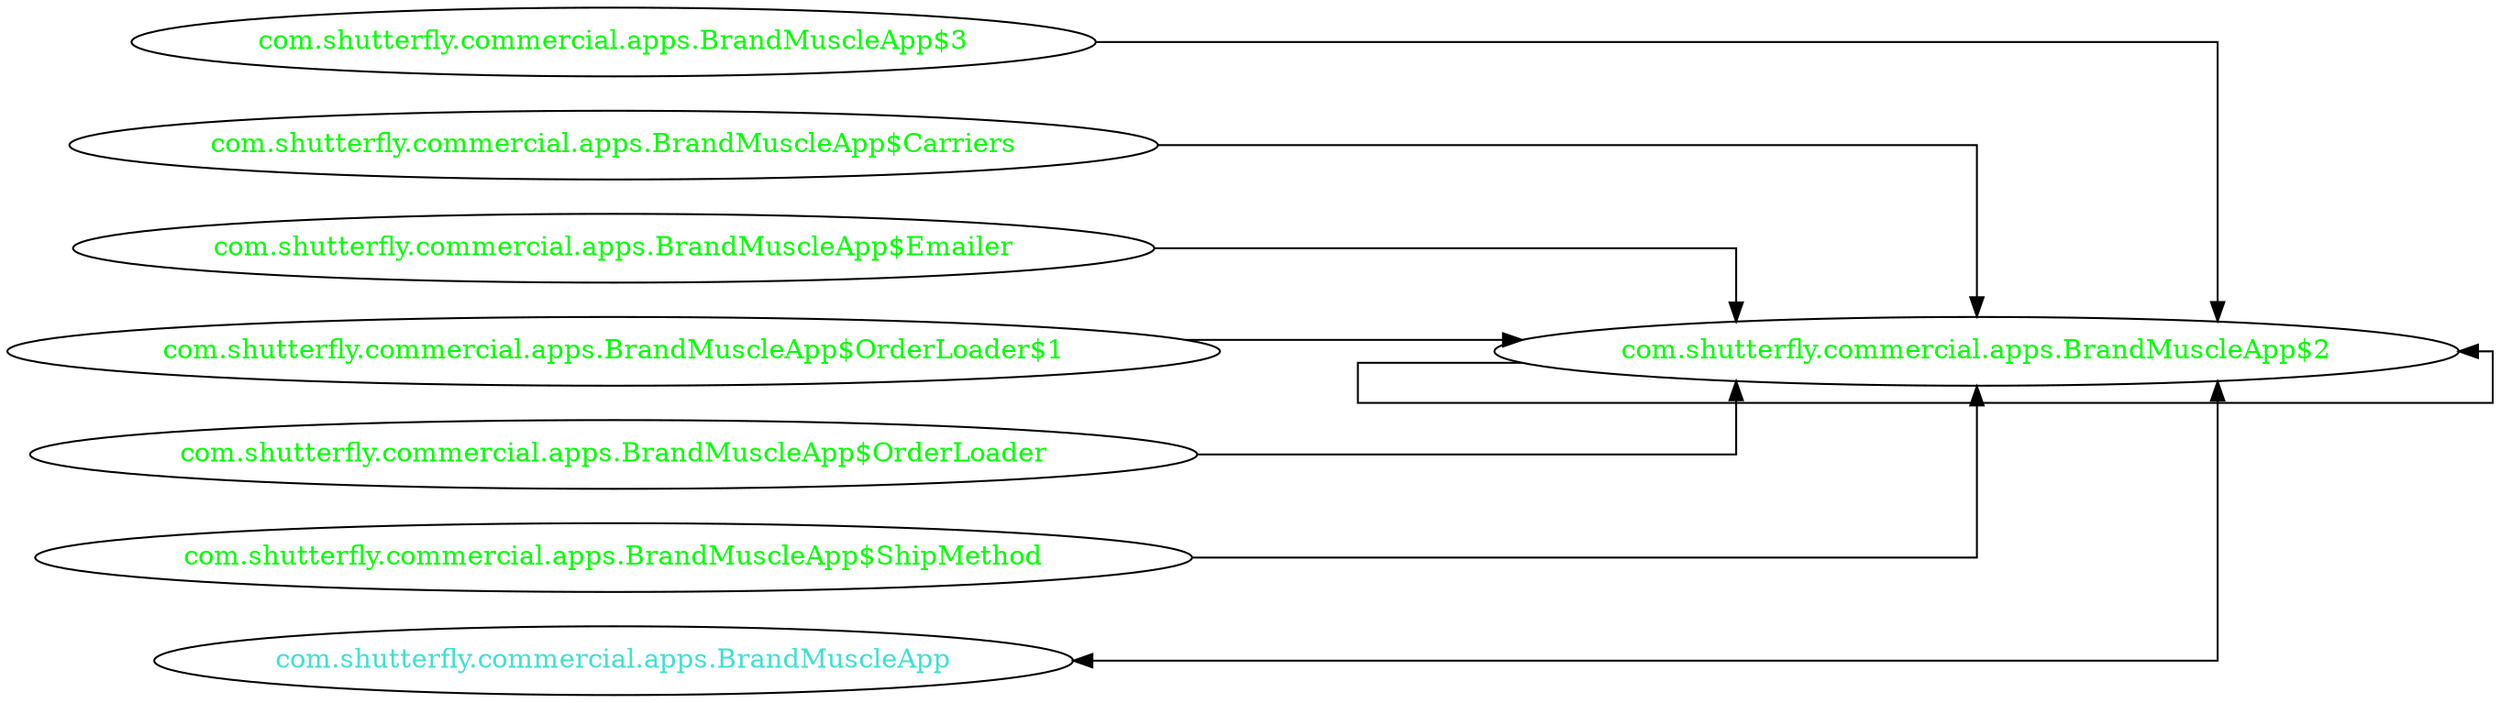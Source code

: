digraph dependencyGraph {
 concentrate=true;
 ranksep="2.0";
 rankdir="LR"; 
 splines="ortho";
"com.shutterfly.commercial.apps.BrandMuscleApp$2" [fontcolor="red"];
"com.shutterfly.commercial.apps.BrandMuscleApp$2" [ fontcolor="green" ];
"com.shutterfly.commercial.apps.BrandMuscleApp$2"->"com.shutterfly.commercial.apps.BrandMuscleApp$2";
"com.shutterfly.commercial.apps.BrandMuscleApp$3" [ fontcolor="green" ];
"com.shutterfly.commercial.apps.BrandMuscleApp$3"->"com.shutterfly.commercial.apps.BrandMuscleApp$2";
"com.shutterfly.commercial.apps.BrandMuscleApp$Carriers" [ fontcolor="green" ];
"com.shutterfly.commercial.apps.BrandMuscleApp$Carriers"->"com.shutterfly.commercial.apps.BrandMuscleApp$2";
"com.shutterfly.commercial.apps.BrandMuscleApp$Emailer" [ fontcolor="green" ];
"com.shutterfly.commercial.apps.BrandMuscleApp$Emailer"->"com.shutterfly.commercial.apps.BrandMuscleApp$2";
"com.shutterfly.commercial.apps.BrandMuscleApp$OrderLoader$1" [ fontcolor="green" ];
"com.shutterfly.commercial.apps.BrandMuscleApp$OrderLoader$1"->"com.shutterfly.commercial.apps.BrandMuscleApp$2";
"com.shutterfly.commercial.apps.BrandMuscleApp$OrderLoader" [ fontcolor="green" ];
"com.shutterfly.commercial.apps.BrandMuscleApp$OrderLoader"->"com.shutterfly.commercial.apps.BrandMuscleApp$2";
"com.shutterfly.commercial.apps.BrandMuscleApp$ShipMethod" [ fontcolor="green" ];
"com.shutterfly.commercial.apps.BrandMuscleApp$ShipMethod"->"com.shutterfly.commercial.apps.BrandMuscleApp$2";
"com.shutterfly.commercial.apps.BrandMuscleApp" [ fontcolor="turquoise" ];
"com.shutterfly.commercial.apps.BrandMuscleApp"->"com.shutterfly.commercial.apps.BrandMuscleApp$2" [dir=both];
}